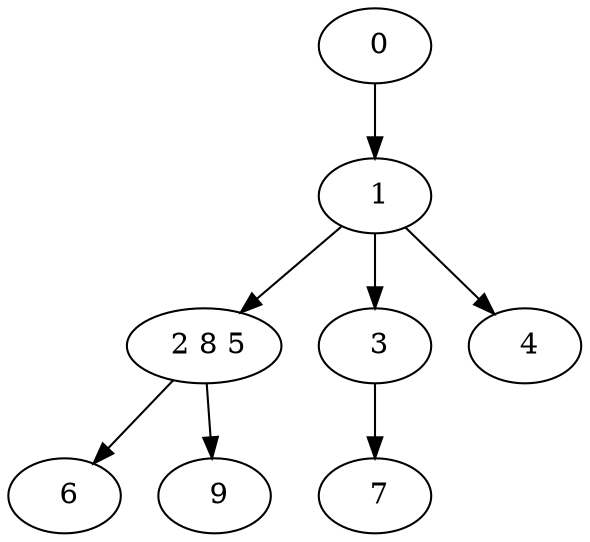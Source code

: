 digraph mytree {
" 0" -> " 1";
" 1" -> " 2 8 5";
" 1" -> " 3";
" 1" -> " 4";
" 2 8 5" -> " 6";
" 2 8 5" -> " 9";
" 3" -> " 7";
" 4";
" 6";
" 7";
" 9";
}
